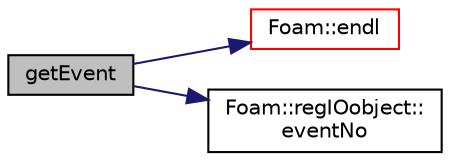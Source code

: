 digraph "getEvent"
{
  bgcolor="transparent";
  edge [fontname="Helvetica",fontsize="10",labelfontname="Helvetica",labelfontsize="10"];
  node [fontname="Helvetica",fontsize="10",shape=record];
  rankdir="LR";
  Node3293 [label="getEvent",height=0.2,width=0.4,color="black", fillcolor="grey75", style="filled", fontcolor="black"];
  Node3293 -> Node3294 [color="midnightblue",fontsize="10",style="solid",fontname="Helvetica"];
  Node3294 [label="Foam::endl",height=0.2,width=0.4,color="red",URL="$a21851.html#a2db8fe02a0d3909e9351bb4275b23ce4",tooltip="Add newline and flush stream. "];
  Node3293 -> Node3296 [color="midnightblue",fontsize="10",style="solid",fontname="Helvetica"];
  Node3296 [label="Foam::regIOobject::\leventNo",height=0.2,width=0.4,color="black",URL="$a27441.html#aa4d939002d22c5305ff45ae87e2ecdba",tooltip="Event number at last update. "];
}
